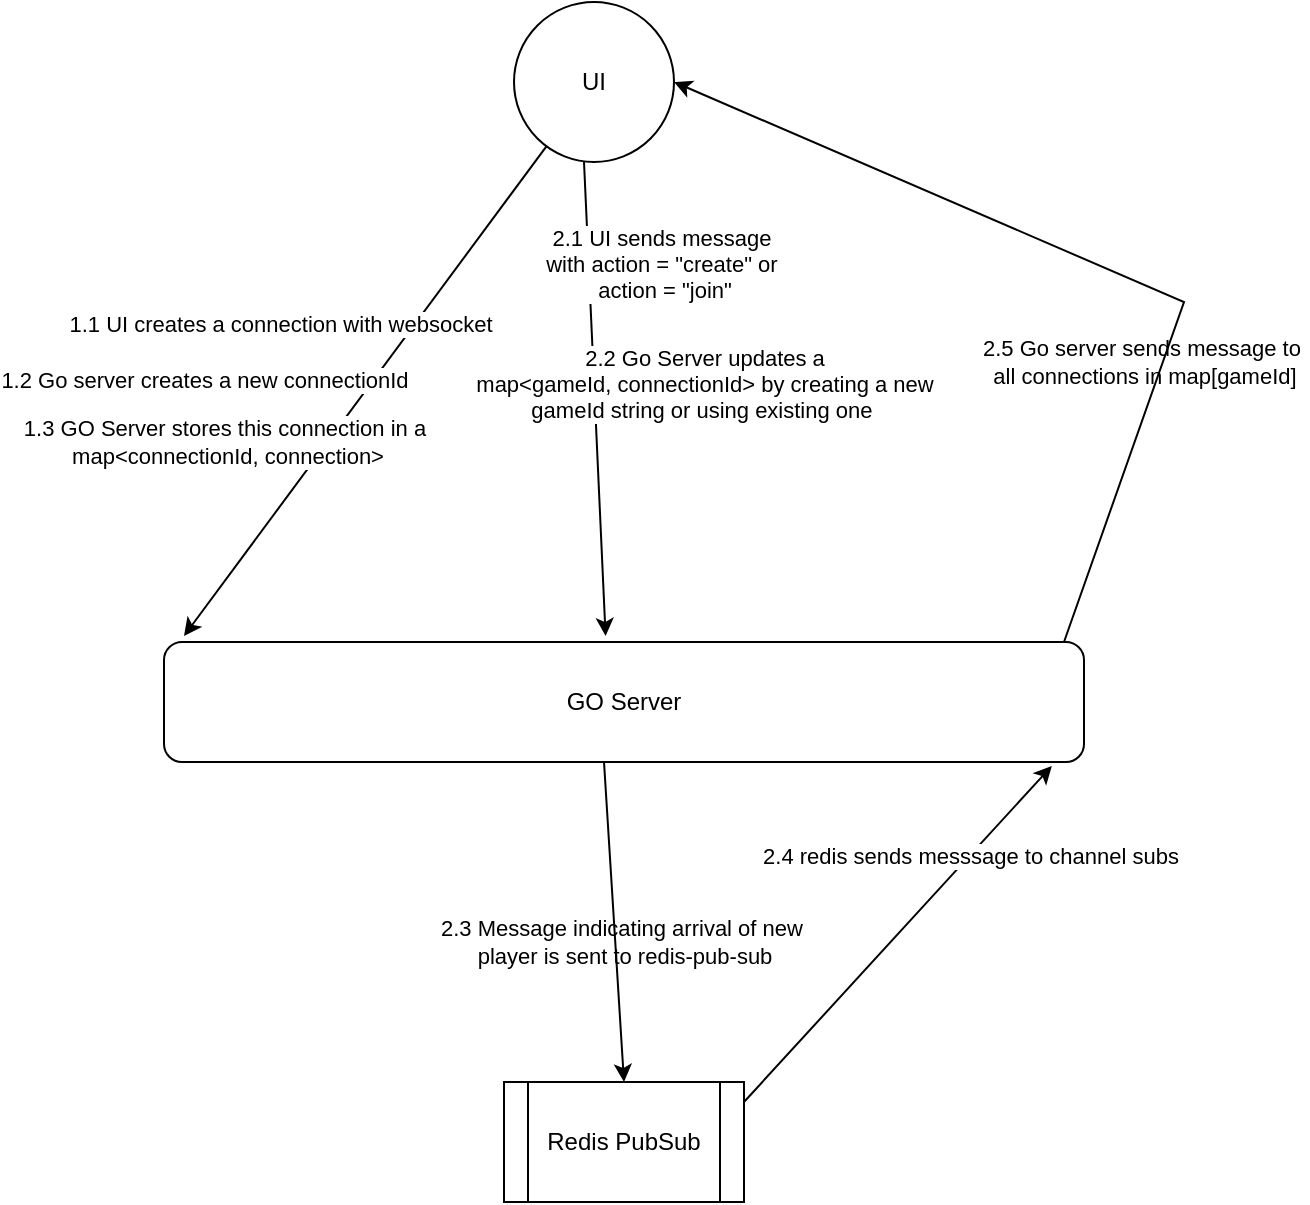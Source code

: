 <mxfile version="24.5.3" type="github">
  <diagram name="Page-1" id="9XYwBkQ3PnOIRZvQMGw8">
    <mxGraphModel dx="1434" dy="785" grid="1" gridSize="10" guides="1" tooltips="1" connect="1" arrows="1" fold="1" page="1" pageScale="1" pageWidth="850" pageHeight="1100" math="0" shadow="0">
      <root>
        <mxCell id="0" />
        <mxCell id="1" parent="0" />
        <mxCell id="HacctHpb2E48w1RIXcn1-1" value="Redis PubSub" style="shape=process;whiteSpace=wrap;html=1;backgroundOutline=1;" vertex="1" parent="1">
          <mxGeometry x="320" y="620" width="120" height="60" as="geometry" />
        </mxCell>
        <mxCell id="HacctHpb2E48w1RIXcn1-2" value="GO Server" style="rounded=1;whiteSpace=wrap;html=1;" vertex="1" parent="1">
          <mxGeometry x="150" y="400" width="460" height="60" as="geometry" />
        </mxCell>
        <mxCell id="HacctHpb2E48w1RIXcn1-3" value="UI" style="ellipse;whiteSpace=wrap;html=1;aspect=fixed;" vertex="1" parent="1">
          <mxGeometry x="325" y="80" width="80" height="80" as="geometry" />
        </mxCell>
        <mxCell id="HacctHpb2E48w1RIXcn1-4" value="" style="endArrow=classic;html=1;rounded=0;" edge="1" parent="1" source="HacctHpb2E48w1RIXcn1-3">
          <mxGeometry width="50" height="50" relative="1" as="geometry">
            <mxPoint x="360" y="120" as="sourcePoint" />
            <mxPoint x="160" y="397" as="targetPoint" />
            <Array as="points" />
          </mxGeometry>
        </mxCell>
        <mxCell id="HacctHpb2E48w1RIXcn1-5" value="1.1 UI creates a connection with websocket" style="edgeLabel;html=1;align=center;verticalAlign=middle;resizable=0;points=[];" vertex="1" connectable="0" parent="HacctHpb2E48w1RIXcn1-4">
          <mxGeometry x="-0.259" y="-3" relative="1" as="geometry">
            <mxPoint x="-64" as="offset" />
          </mxGeometry>
        </mxCell>
        <mxCell id="HacctHpb2E48w1RIXcn1-7" value="&lt;div&gt;1.3 GO Server stores this connection in a&lt;/div&gt;&lt;div&gt;&amp;nbsp;map&amp;lt;connectionId, connection&amp;gt;&lt;br&gt;&lt;/div&gt;" style="edgeLabel;html=1;align=center;verticalAlign=middle;resizable=0;points=[];" vertex="1" connectable="0" parent="HacctHpb2E48w1RIXcn1-4">
          <mxGeometry x="-0.05" y="1" relative="1" as="geometry">
            <mxPoint x="-76" y="31" as="offset" />
          </mxGeometry>
        </mxCell>
        <mxCell id="HacctHpb2E48w1RIXcn1-12" value="1.2 Go server creates a new connectionId" style="edgeLabel;html=1;align=center;verticalAlign=middle;resizable=0;points=[];" vertex="1" connectable="0" parent="HacctHpb2E48w1RIXcn1-4">
          <mxGeometry x="-0.047" relative="1" as="geometry">
            <mxPoint x="-85" as="offset" />
          </mxGeometry>
        </mxCell>
        <mxCell id="HacctHpb2E48w1RIXcn1-8" value="" style="endArrow=classic;html=1;rounded=0;entryX=0.48;entryY=-0.05;entryDx=0;entryDy=0;entryPerimeter=0;" edge="1" parent="1" target="HacctHpb2E48w1RIXcn1-2">
          <mxGeometry width="50" height="50" relative="1" as="geometry">
            <mxPoint x="360" y="160" as="sourcePoint" />
            <mxPoint x="410" y="110" as="targetPoint" />
          </mxGeometry>
        </mxCell>
        <mxCell id="HacctHpb2E48w1RIXcn1-9" value="&lt;div&gt;2.1 UI sends message&amp;nbsp;&lt;/div&gt;&lt;div&gt;with action = &quot;create&quot; or&amp;nbsp;&lt;/div&gt;&lt;div&gt;action = &quot;join&quot;&lt;br&gt;&lt;/div&gt;" style="edgeLabel;html=1;align=center;verticalAlign=middle;resizable=0;points=[];" vertex="1" connectable="0" parent="HacctHpb2E48w1RIXcn1-8">
          <mxGeometry x="-0.693" y="1" relative="1" as="geometry">
            <mxPoint x="37" y="14" as="offset" />
          </mxGeometry>
        </mxCell>
        <mxCell id="HacctHpb2E48w1RIXcn1-10" value="&lt;div&gt;2.2 Go Server updates a&lt;/div&gt;&lt;div&gt;&amp;nbsp;map&amp;lt;gameId, connectionId&amp;gt; by creating a new&amp;nbsp;&lt;/div&gt;&lt;div&gt;gameId string or using existing one&amp;nbsp; &lt;/div&gt;" style="edgeLabel;html=1;align=center;verticalAlign=middle;resizable=0;points=[];" vertex="1" connectable="0" parent="HacctHpb2E48w1RIXcn1-8">
          <mxGeometry x="-0.153" relative="1" as="geometry">
            <mxPoint x="55" y="10" as="offset" />
          </mxGeometry>
        </mxCell>
        <mxCell id="HacctHpb2E48w1RIXcn1-11" value="&lt;div&gt;2.3 Message indicating arrival of new&amp;nbsp;&lt;/div&gt;&lt;div&gt;player is sent to redis-pub-sub &lt;/div&gt;" style="edgeLabel;html=1;align=center;verticalAlign=middle;resizable=0;points=[];" vertex="1" connectable="0" parent="HacctHpb2E48w1RIXcn1-8">
          <mxGeometry x="0.275" y="2" relative="1" as="geometry">
            <mxPoint x="11" y="239" as="offset" />
          </mxGeometry>
        </mxCell>
        <mxCell id="HacctHpb2E48w1RIXcn1-13" value="" style="endArrow=classic;html=1;rounded=0;entryX=0.5;entryY=0;entryDx=0;entryDy=0;" edge="1" parent="1" target="HacctHpb2E48w1RIXcn1-1">
          <mxGeometry width="50" height="50" relative="1" as="geometry">
            <mxPoint x="370" y="460" as="sourcePoint" />
            <mxPoint x="420" y="410" as="targetPoint" />
          </mxGeometry>
        </mxCell>
        <mxCell id="HacctHpb2E48w1RIXcn1-15" value="" style="endArrow=classic;html=1;rounded=0;entryX=0.965;entryY=1.033;entryDx=0;entryDy=0;entryPerimeter=0;" edge="1" parent="1" target="HacctHpb2E48w1RIXcn1-2">
          <mxGeometry width="50" height="50" relative="1" as="geometry">
            <mxPoint x="440" y="630" as="sourcePoint" />
            <mxPoint x="490" y="580" as="targetPoint" />
          </mxGeometry>
        </mxCell>
        <mxCell id="HacctHpb2E48w1RIXcn1-16" value="2.4 redis sends messsage to channel subs" style="edgeLabel;html=1;align=center;verticalAlign=middle;resizable=0;points=[];" vertex="1" connectable="0" parent="HacctHpb2E48w1RIXcn1-15">
          <mxGeometry x="0.466" relative="1" as="geometry">
            <mxPoint as="offset" />
          </mxGeometry>
        </mxCell>
        <mxCell id="HacctHpb2E48w1RIXcn1-17" value="&lt;div&gt;2.5 Go server sends message to&amp;nbsp;&lt;/div&gt;&lt;div&gt;all connections in map[gameId]&lt;/div&gt;" style="edgeLabel;html=1;align=center;verticalAlign=middle;resizable=0;points=[];" vertex="1" connectable="0" parent="HacctHpb2E48w1RIXcn1-15">
          <mxGeometry x="0.149" y="-1" relative="1" as="geometry">
            <mxPoint x="111" y="-274" as="offset" />
          </mxGeometry>
        </mxCell>
        <mxCell id="HacctHpb2E48w1RIXcn1-20" value="" style="endArrow=classic;html=1;rounded=0;entryX=1;entryY=0.5;entryDx=0;entryDy=0;" edge="1" parent="1" target="HacctHpb2E48w1RIXcn1-3">
          <mxGeometry width="50" height="50" relative="1" as="geometry">
            <mxPoint x="600" y="400" as="sourcePoint" />
            <mxPoint x="650" y="350" as="targetPoint" />
            <Array as="points">
              <mxPoint x="660" y="230" />
            </Array>
          </mxGeometry>
        </mxCell>
      </root>
    </mxGraphModel>
  </diagram>
</mxfile>
